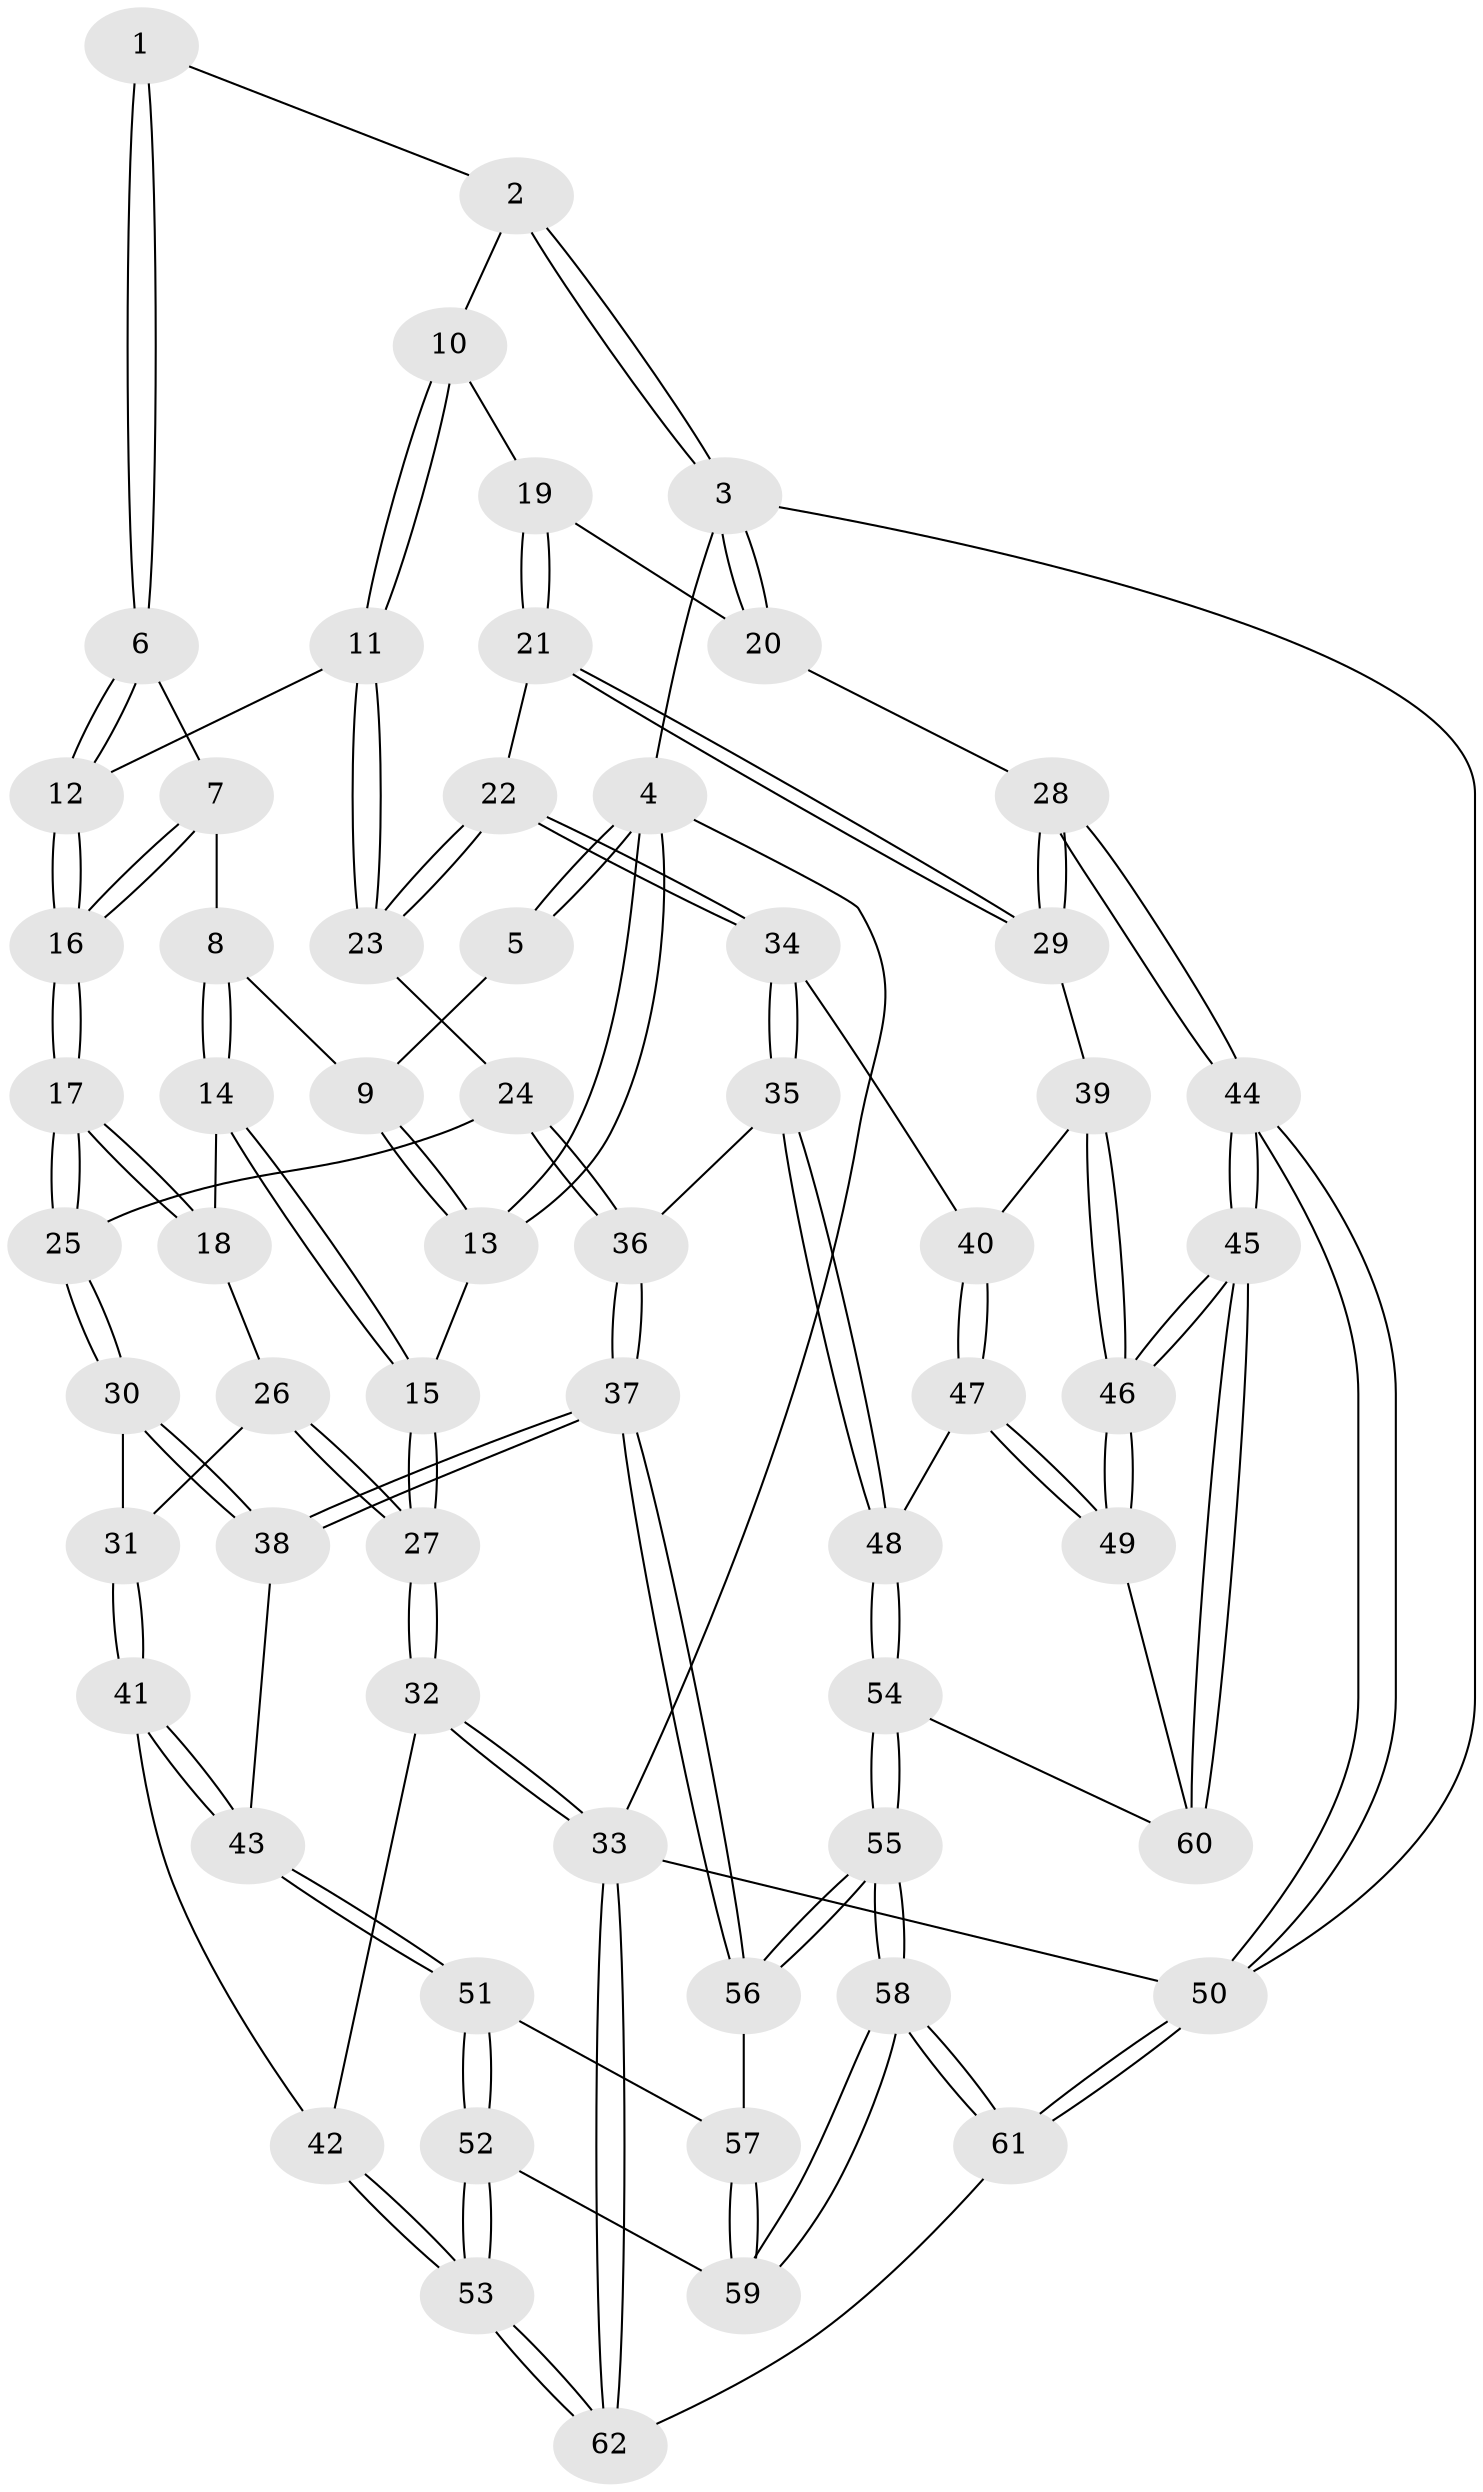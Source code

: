 // coarse degree distribution, {3: 0.08108108108108109, 4: 0.4864864864864865, 6: 0.08108108108108109, 5: 0.35135135135135137}
// Generated by graph-tools (version 1.1) at 2025/24/03/03/25 07:24:34]
// undirected, 62 vertices, 152 edges
graph export_dot {
graph [start="1"]
  node [color=gray90,style=filled];
  1 [pos="+0.5374850681674311+0"];
  2 [pos="+0.6096582689119098+0"];
  3 [pos="+1+0"];
  4 [pos="+0+0"];
  5 [pos="+0.18877147920078377+0"];
  6 [pos="+0.43066156231669034+0.12135927377072123"];
  7 [pos="+0.23705757499542393+0.15197552854076937"];
  8 [pos="+0.21888388373614256+0.140925112115717"];
  9 [pos="+0.2132621638018552+0.13391878886063469"];
  10 [pos="+0.7451936118691743+0.1659662902411729"];
  11 [pos="+0.5731220672038634+0.29873677299674245"];
  12 [pos="+0.48012544987840317+0.2341516117361859"];
  13 [pos="+0+0.13206170067718243"];
  14 [pos="+0.08229875755788367+0.31136134421432476"];
  15 [pos="+0+0.1687937685174517"];
  16 [pos="+0.285203766942929+0.358676738991998"];
  17 [pos="+0.263905919037626+0.43259002725928003"];
  18 [pos="+0.17965894561946888+0.428102992881783"];
  19 [pos="+0.9196400835996349+0.23260366048696796"];
  20 [pos="+1+0.12456275884715963"];
  21 [pos="+0.8129071131398812+0.4788664326371819"];
  22 [pos="+0.7091527389191179+0.4998259815866564"];
  23 [pos="+0.5758523339802288+0.40085055119662855"];
  24 [pos="+0.4419295833674768+0.48969948551606113"];
  25 [pos="+0.29018880280218845+0.46366419724476404"];
  26 [pos="+0.12336626139308686+0.4660457049711294"];
  27 [pos="+0+0.6113938842809271"];
  28 [pos="+1+0.5792039958894422"];
  29 [pos="+0.9142002365320732+0.5793410842128653"];
  30 [pos="+0.26708019158828283+0.597368789650895"];
  31 [pos="+0.15243553543692406+0.6626164922383281"];
  32 [pos="+0+0.6597826258402969"];
  33 [pos="+0+1"];
  34 [pos="+0.6704202810985002+0.6099403224972995"];
  35 [pos="+0.6177584139221287+0.688997943995192"];
  36 [pos="+0.5033164719107344+0.6988926857292875"];
  37 [pos="+0.47241145486629704+0.7294541513096814"];
  38 [pos="+0.3228479249724403+0.6920023085224399"];
  39 [pos="+0.8892143103191409+0.6460427556484377"];
  40 [pos="+0.8293784718145071+0.6958022808229264"];
  41 [pos="+0.13545248138975352+0.6772315258309293"];
  42 [pos="+0.05692108779210985+0.6987777607314241"];
  43 [pos="+0.2542821219087688+0.7802991715073591"];
  44 [pos="+1+1"];
  45 [pos="+1+1"];
  46 [pos="+1+1"];
  47 [pos="+0.7763785607272438+0.8021382686704084"];
  48 [pos="+0.6983817329307317+0.7914286950678705"];
  49 [pos="+0.8370033503958948+0.8606459353409099"];
  50 [pos="+1+1"];
  51 [pos="+0.24999538281295972+0.8140120912908332"];
  52 [pos="+0.23716552927686355+0.8521500104689782"];
  53 [pos="+0.18829612461723008+0.8822903947048033"];
  54 [pos="+0.6153451590373303+0.9383167198707457"];
  55 [pos="+0.5050164069416407+1"];
  56 [pos="+0.4719680632441321+0.7323274841516937"];
  57 [pos="+0.38328529712349685+0.7983411459648332"];
  58 [pos="+0.4952142665370608+1"];
  59 [pos="+0.32546376849392256+0.889563481773924"];
  60 [pos="+0.6982959588916062+0.9452924791444831"];
  61 [pos="+0.47964632237192545+1"];
  62 [pos="+0+1"];
  1 -- 2;
  1 -- 6;
  1 -- 6;
  2 -- 3;
  2 -- 3;
  2 -- 10;
  3 -- 4;
  3 -- 20;
  3 -- 20;
  3 -- 50;
  4 -- 5;
  4 -- 5;
  4 -- 13;
  4 -- 13;
  4 -- 33;
  5 -- 9;
  6 -- 7;
  6 -- 12;
  6 -- 12;
  7 -- 8;
  7 -- 16;
  7 -- 16;
  8 -- 9;
  8 -- 14;
  8 -- 14;
  9 -- 13;
  9 -- 13;
  10 -- 11;
  10 -- 11;
  10 -- 19;
  11 -- 12;
  11 -- 23;
  11 -- 23;
  12 -- 16;
  12 -- 16;
  13 -- 15;
  14 -- 15;
  14 -- 15;
  14 -- 18;
  15 -- 27;
  15 -- 27;
  16 -- 17;
  16 -- 17;
  17 -- 18;
  17 -- 18;
  17 -- 25;
  17 -- 25;
  18 -- 26;
  19 -- 20;
  19 -- 21;
  19 -- 21;
  20 -- 28;
  21 -- 22;
  21 -- 29;
  21 -- 29;
  22 -- 23;
  22 -- 23;
  22 -- 34;
  22 -- 34;
  23 -- 24;
  24 -- 25;
  24 -- 36;
  24 -- 36;
  25 -- 30;
  25 -- 30;
  26 -- 27;
  26 -- 27;
  26 -- 31;
  27 -- 32;
  27 -- 32;
  28 -- 29;
  28 -- 29;
  28 -- 44;
  28 -- 44;
  29 -- 39;
  30 -- 31;
  30 -- 38;
  30 -- 38;
  31 -- 41;
  31 -- 41;
  32 -- 33;
  32 -- 33;
  32 -- 42;
  33 -- 62;
  33 -- 62;
  33 -- 50;
  34 -- 35;
  34 -- 35;
  34 -- 40;
  35 -- 36;
  35 -- 48;
  35 -- 48;
  36 -- 37;
  36 -- 37;
  37 -- 38;
  37 -- 38;
  37 -- 56;
  37 -- 56;
  38 -- 43;
  39 -- 40;
  39 -- 46;
  39 -- 46;
  40 -- 47;
  40 -- 47;
  41 -- 42;
  41 -- 43;
  41 -- 43;
  42 -- 53;
  42 -- 53;
  43 -- 51;
  43 -- 51;
  44 -- 45;
  44 -- 45;
  44 -- 50;
  44 -- 50;
  45 -- 46;
  45 -- 46;
  45 -- 60;
  45 -- 60;
  46 -- 49;
  46 -- 49;
  47 -- 48;
  47 -- 49;
  47 -- 49;
  48 -- 54;
  48 -- 54;
  49 -- 60;
  50 -- 61;
  50 -- 61;
  51 -- 52;
  51 -- 52;
  51 -- 57;
  52 -- 53;
  52 -- 53;
  52 -- 59;
  53 -- 62;
  53 -- 62;
  54 -- 55;
  54 -- 55;
  54 -- 60;
  55 -- 56;
  55 -- 56;
  55 -- 58;
  55 -- 58;
  56 -- 57;
  57 -- 59;
  57 -- 59;
  58 -- 59;
  58 -- 59;
  58 -- 61;
  58 -- 61;
  61 -- 62;
}
